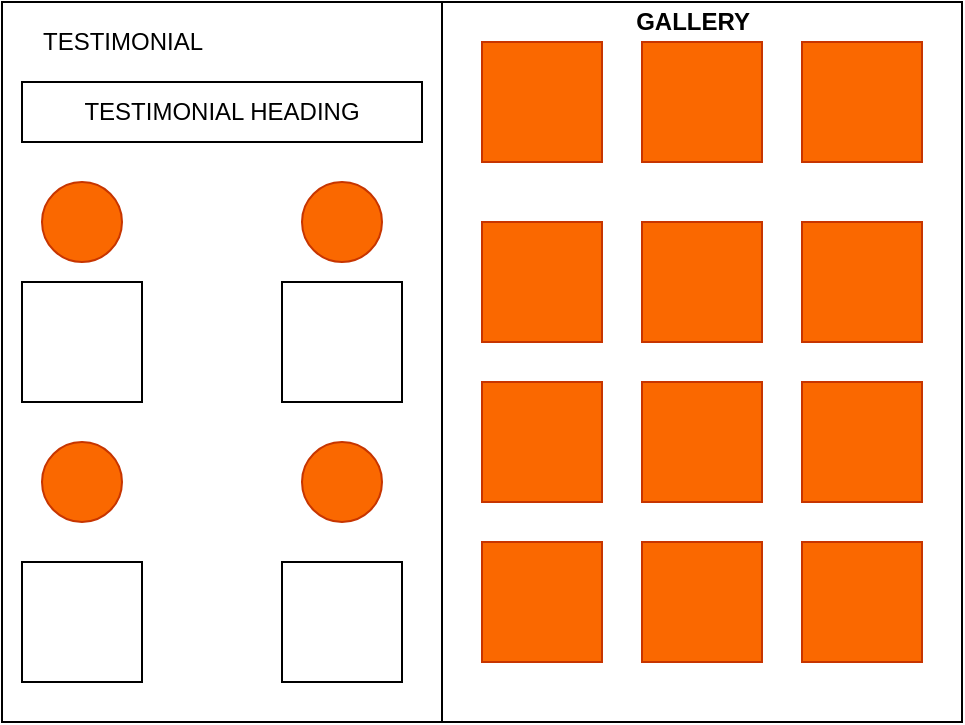 <mxfile>
    <diagram id="SRTfGXlzXPBIA75euLGx" name="Page-1">
        <mxGraphModel dx="734" dy="293" grid="1" gridSize="10" guides="1" tooltips="1" connect="1" arrows="1" fold="1" page="1" pageScale="1" pageWidth="850" pageHeight="1100" math="0" shadow="0">
            <root>
                <mxCell id="0"/>
                <mxCell id="1" parent="0"/>
                <mxCell id="2" value="" style="whiteSpace=wrap;html=1;" vertex="1" parent="1">
                    <mxGeometry x="40" y="40" width="480" height="360" as="geometry"/>
                </mxCell>
                <mxCell id="3" value="" style="whiteSpace=wrap;html=1;" vertex="1" parent="1">
                    <mxGeometry x="260" y="40" width="260" height="360" as="geometry"/>
                </mxCell>
                <mxCell id="6" value="" style="whiteSpace=wrap;html=1;fillColor=#fa6800;fontColor=#000000;strokeColor=#C73500;" vertex="1" parent="1">
                    <mxGeometry x="280" y="150" width="60" height="60" as="geometry"/>
                </mxCell>
                <mxCell id="8" value="" style="whiteSpace=wrap;html=1;fillColor=#fa6800;fontColor=#000000;strokeColor=#C73500;" vertex="1" parent="1">
                    <mxGeometry x="360" y="150" width="60" height="60" as="geometry"/>
                </mxCell>
                <mxCell id="9" value="" style="whiteSpace=wrap;html=1;fillColor=#fa6800;fontColor=#000000;strokeColor=#C73500;" vertex="1" parent="1">
                    <mxGeometry x="440" y="150" width="60" height="60" as="geometry"/>
                </mxCell>
                <mxCell id="10" value="" style="whiteSpace=wrap;html=1;fillColor=#fa6800;fontColor=#000000;strokeColor=#C73500;" vertex="1" parent="1">
                    <mxGeometry x="280" y="60" width="60" height="60" as="geometry"/>
                </mxCell>
                <mxCell id="11" value="" style="whiteSpace=wrap;html=1;fillColor=#fa6800;fontColor=#000000;strokeColor=#C73500;" vertex="1" parent="1">
                    <mxGeometry x="360" y="60" width="60" height="60" as="geometry"/>
                </mxCell>
                <mxCell id="12" value="" style="whiteSpace=wrap;html=1;fillColor=#fa6800;fontColor=#000000;strokeColor=#C73500;" vertex="1" parent="1">
                    <mxGeometry x="440" y="60" width="60" height="60" as="geometry"/>
                </mxCell>
                <mxCell id="13" value="" style="whiteSpace=wrap;html=1;fillColor=#fa6800;fontColor=#000000;strokeColor=#C73500;" vertex="1" parent="1">
                    <mxGeometry x="280" y="230" width="60" height="60" as="geometry"/>
                </mxCell>
                <mxCell id="14" value="" style="whiteSpace=wrap;html=1;fillColor=#fa6800;fontColor=#000000;strokeColor=#C73500;" vertex="1" parent="1">
                    <mxGeometry x="280" y="310" width="60" height="60" as="geometry"/>
                </mxCell>
                <mxCell id="15" value="" style="whiteSpace=wrap;html=1;fillColor=#fa6800;fontColor=#000000;strokeColor=#C73500;" vertex="1" parent="1">
                    <mxGeometry x="360" y="230" width="60" height="60" as="geometry"/>
                </mxCell>
                <mxCell id="16" value="" style="whiteSpace=wrap;html=1;fillColor=#fa6800;fontColor=#000000;strokeColor=#C73500;" vertex="1" parent="1">
                    <mxGeometry x="360" y="310" width="60" height="60" as="geometry"/>
                </mxCell>
                <mxCell id="18" value="" style="whiteSpace=wrap;html=1;fillColor=#fa6800;fontColor=#000000;strokeColor=#C73500;" vertex="1" parent="1">
                    <mxGeometry x="440" y="230" width="60" height="60" as="geometry"/>
                </mxCell>
                <mxCell id="19" value="" style="whiteSpace=wrap;html=1;fillColor=#fa6800;fontColor=#000000;strokeColor=#C73500;" vertex="1" parent="1">
                    <mxGeometry x="440" y="310" width="60" height="60" as="geometry"/>
                </mxCell>
                <mxCell id="20" value="TESTIMONIAL HEADING" style="whiteSpace=wrap;html=1;" vertex="1" parent="1">
                    <mxGeometry x="50" y="80" width="200" height="30" as="geometry"/>
                </mxCell>
                <mxCell id="21" value="TESTIMONIAL" style="text;html=1;resizable=0;autosize=1;align=center;verticalAlign=middle;points=[];fillColor=none;strokeColor=none;rounded=0;" vertex="1" parent="1">
                    <mxGeometry x="50" y="50" width="100" height="20" as="geometry"/>
                </mxCell>
                <mxCell id="22" value="" style="ellipse;whiteSpace=wrap;html=1;aspect=fixed;fillColor=#fa6800;fontColor=#000000;strokeColor=#C73500;" vertex="1" parent="1">
                    <mxGeometry x="60" y="130" width="40" height="40" as="geometry"/>
                </mxCell>
                <mxCell id="24" value="" style="ellipse;whiteSpace=wrap;html=1;aspect=fixed;fillColor=#fa6800;fontColor=#000000;strokeColor=#C73500;" vertex="1" parent="1">
                    <mxGeometry x="190" y="130" width="40" height="40" as="geometry"/>
                </mxCell>
                <mxCell id="25" value="" style="whiteSpace=wrap;html=1;" vertex="1" parent="1">
                    <mxGeometry x="50" y="180" width="60" height="60" as="geometry"/>
                </mxCell>
                <mxCell id="26" value="" style="whiteSpace=wrap;html=1;" vertex="1" parent="1">
                    <mxGeometry x="180" y="180" width="60" height="60" as="geometry"/>
                </mxCell>
                <mxCell id="27" value="" style="ellipse;whiteSpace=wrap;html=1;aspect=fixed;fillColor=#fa6800;fontColor=#000000;strokeColor=#C73500;" vertex="1" parent="1">
                    <mxGeometry x="60" y="260" width="40" height="40" as="geometry"/>
                </mxCell>
                <mxCell id="28" value="" style="ellipse;whiteSpace=wrap;html=1;aspect=fixed;fillColor=#fa6800;fontColor=#000000;strokeColor=#C73500;" vertex="1" parent="1">
                    <mxGeometry x="190" y="260" width="40" height="40" as="geometry"/>
                </mxCell>
                <mxCell id="29" value="" style="whiteSpace=wrap;html=1;" vertex="1" parent="1">
                    <mxGeometry x="50" y="320" width="60" height="60" as="geometry"/>
                </mxCell>
                <mxCell id="31" value="" style="whiteSpace=wrap;html=1;" vertex="1" parent="1">
                    <mxGeometry x="180" y="320" width="60" height="60" as="geometry"/>
                </mxCell>
                <mxCell id="32" value="&lt;b&gt;GALLERY&lt;/b&gt;" style="text;html=1;resizable=0;autosize=1;align=center;verticalAlign=middle;points=[];fillColor=none;strokeColor=none;rounded=0;" vertex="1" parent="1">
                    <mxGeometry x="350" y="40" width="70" height="20" as="geometry"/>
                </mxCell>
            </root>
        </mxGraphModel>
    </diagram>
</mxfile>